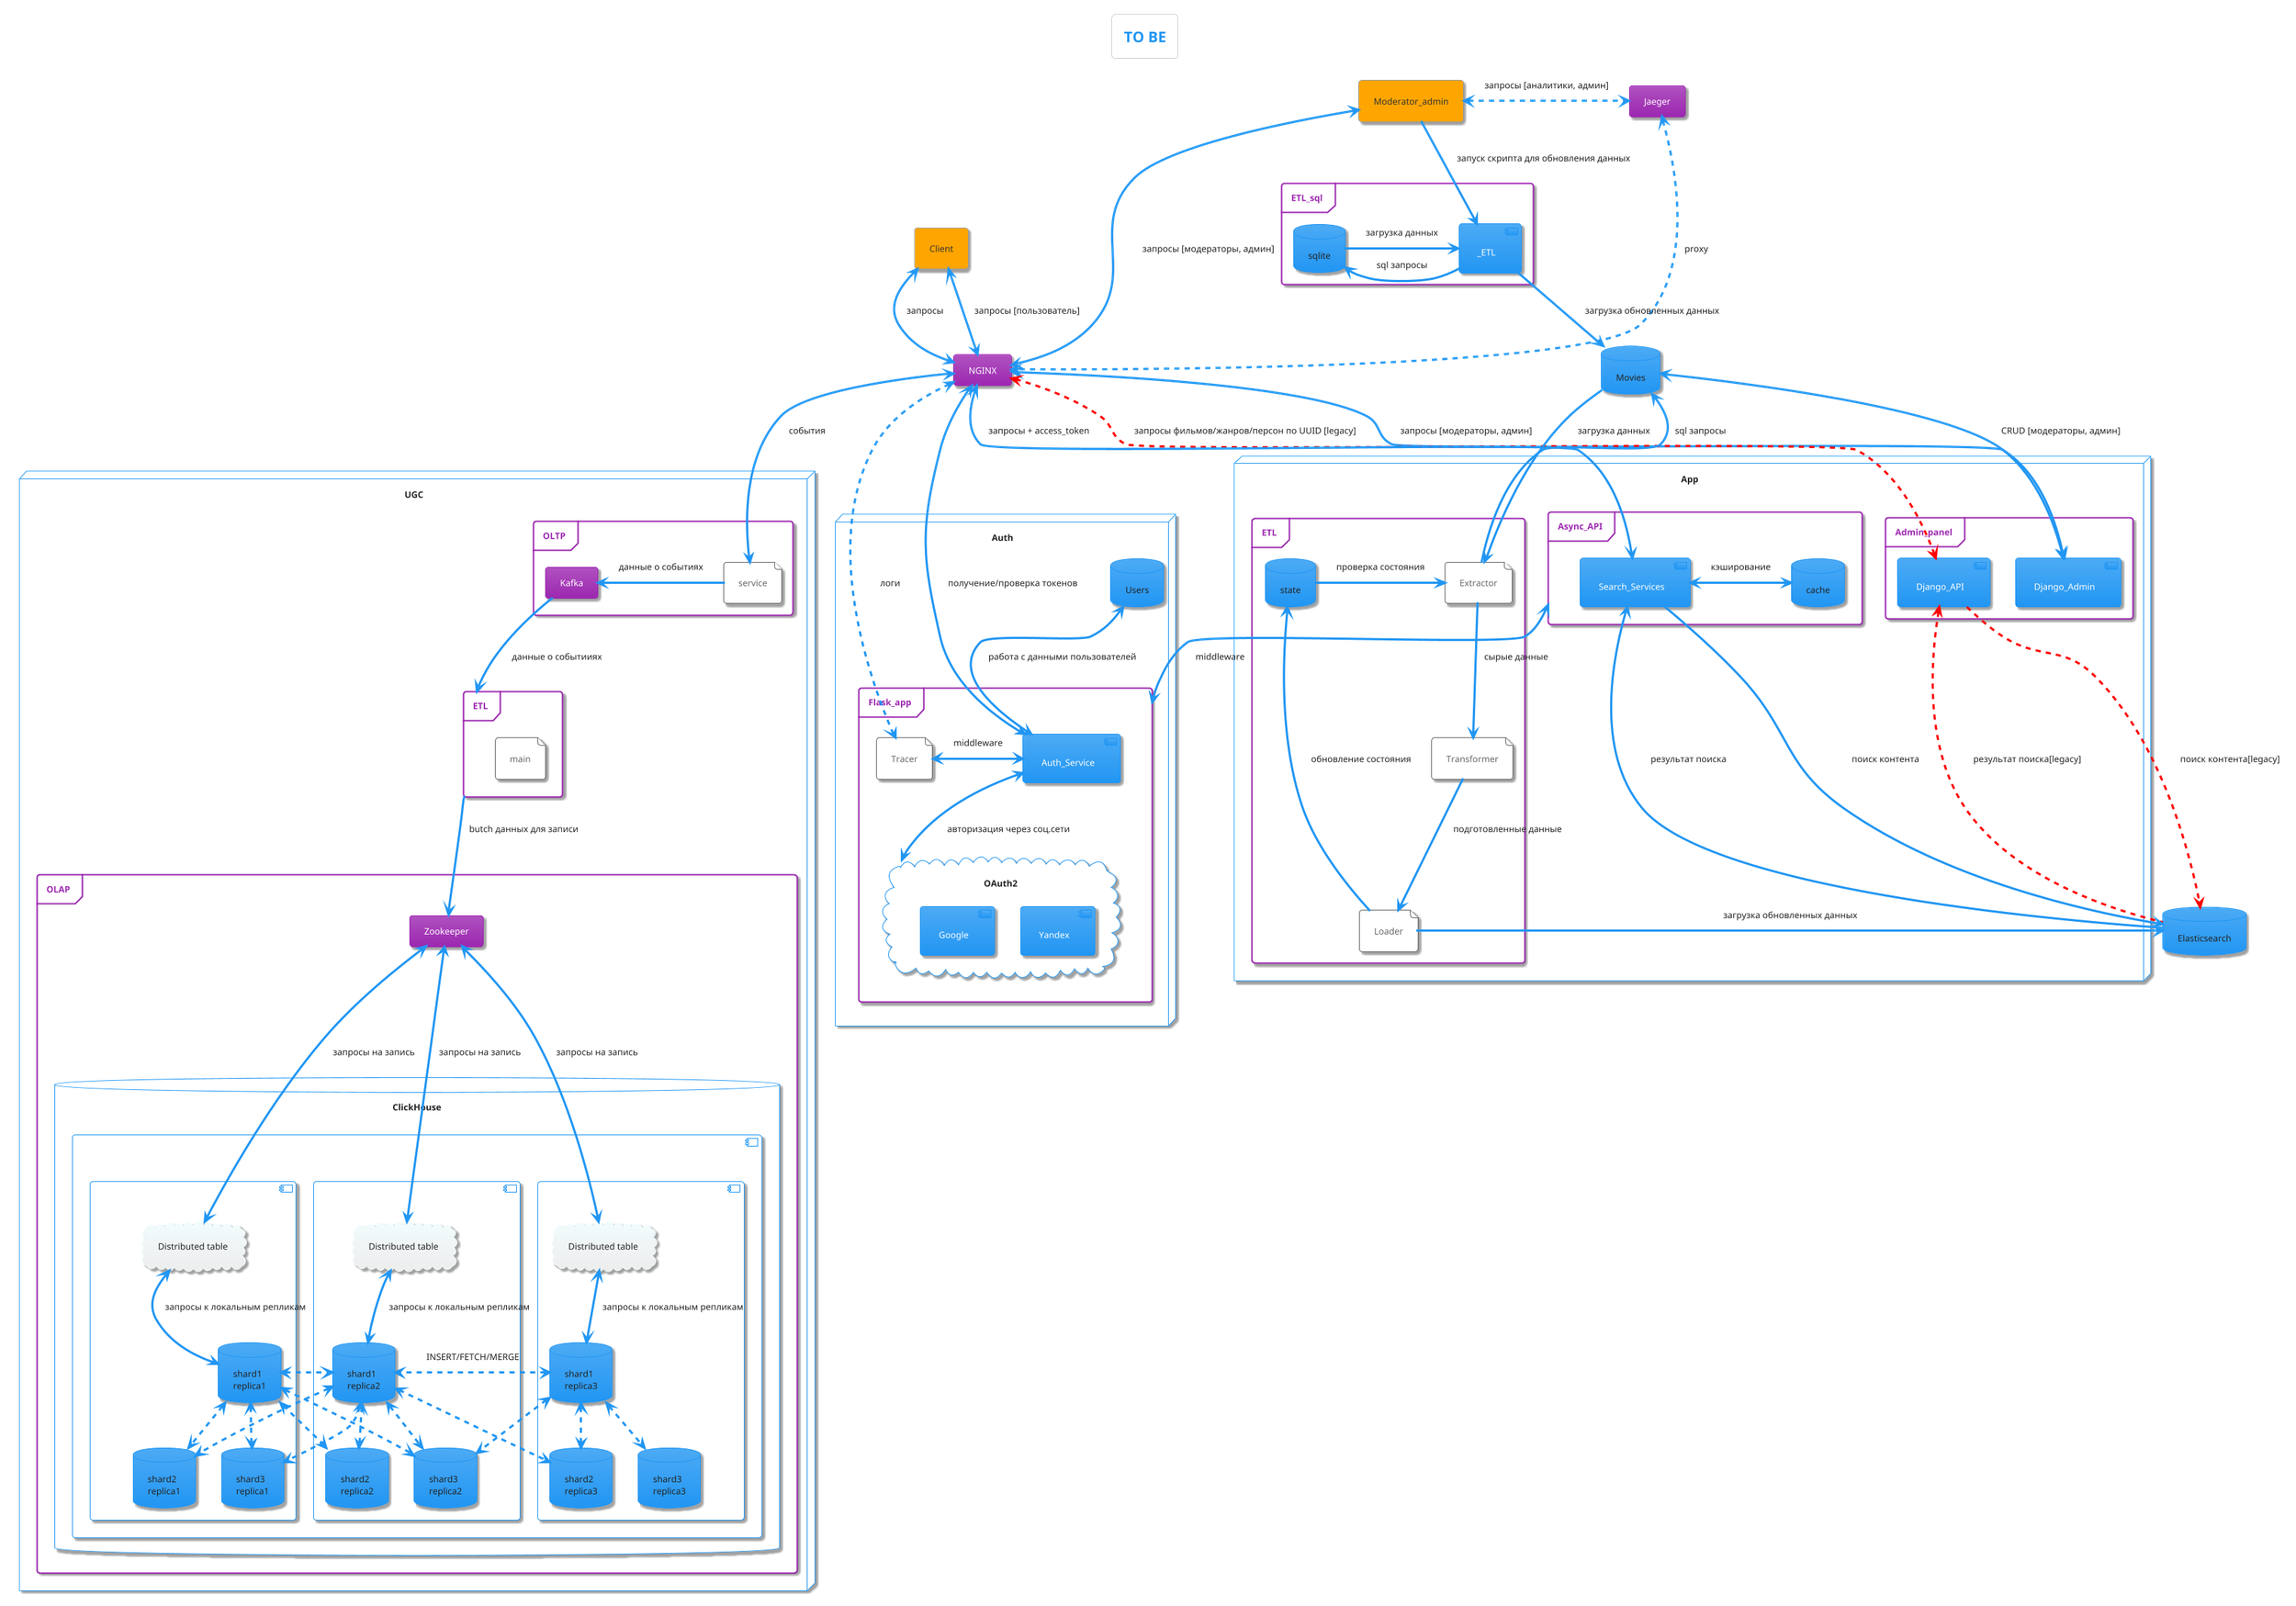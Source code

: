 @startuml to_be
!theme materia
skinparam componentStyle uml2

title TO BE

agent Client
card NGINX

' связи Client/Moderator
Client <-> NGINX: запросы

node UGC {
    frame OLTP {
        file service
        card Kafka

        service -left-> Kafka: данные о событиях
    }

    frame ETL as ETL_Kafka_Zookeeper {
        file main
    }

    frame OLAP {
        card Zookeeper
        database ClickHouse{
            component "cluster 1"{
                component server_1 {
                    cloud "Distributed table" as Distributed1_1
                    database "shard1\nreplica1" as replica1_1
                    database "shard2\nreplica1" as replica1_2 
                    database "shard3\nreplica1" as replica1_3
                }
                component server_2 {
                    cloud "Distributed table" as Distributed1_2
                    database "shard1\nreplica2" as replica1_4
                    database "shard2\nreplica2" as replica1_5
                    database "shard3\nreplica2" as replica1_6
                }

                component server_3 {
                    cloud "Distributed table" as Distributed1_3
                    database "shard1\nreplica3" as replica1_7
                    database "shard2\nreplica3" as replica1_8
                    database "shard3\nreplica3" as replica1_9
                }

                '  связи cluster 1
                Distributed1_1 <--> replica1_1: запросы к локальным репликам
                replica1_1 <..> replica1_2
                replica1_1 <..> replica1_3
                replica1_1 <..> replica1_4
                replica1_1 <..> replica1_6
                replica1_1 <..> replica1_5
                Distributed1_2 <--> replica1_4: запросы к локальным репликам
                replica1_4 <..> replica1_5
                replica1_4 <..> replica1_6
                replica1_4 <..> replica1_2
                replica1_4 <..> replica1_3
                Distributed1_3 <--> replica1_7: запросы к локальным репликам
                replica1_7 <..> replica1_8
                replica1_7 <..> replica1_9
                replica1_7 <..> replica1_4: INSERT/FETCH/MERGE
                replica1_7 <..> replica1_6
                replica1_4 <..> replica1_8
            }

        '  связи Zookeeper - servers
        Zookeeper <--> Distributed1_1: запросы на запись
        Zookeeper <--> Distributed1_2: запросы на запись
        Zookeeper <--> Distributed1_3: запросы на запись
    }
}
}

NGINX <--> service: события
Kafka -down-> ETL_Kafka_Zookeeper: данные о событииях
ETL_Kafka_Zookeeper -down-> Zookeeper: butch данных для записи





agent Moderator_admin as Moderator
card Jaeger
database Movies
database Elasticsearch

frame ETL_sql{
    database sqlite
    component _ETL

    sqlite -> _ETL: загрузка данных
    sqlite <- _ETL: sql запросы
}

' связи Client/Moderator
Client <--> NGINX: запросы [пользователь]
Moderator <-> NGINX: запросы [модераторы, админ]
Moderator <.> Jaeger: запросы [аналитики, админ]
Moderator --> _ETL: запуск скрипта для обновления данных
Jaeger <..> NGINX: proxy

_ETL --> Movies: загрузка обновленных данных

node App {
    frame ETL {
        database state
        file Loader
        file Transformer
        file Extractor

        state -> Extractor: проверка состояния
        Loader --> state: обновление состояния
    }

    frame Admin_panel {
        component Django_Admin
        component Django_API
    }

    frame Async_API {
        database cache
        component Search_Services

        Search_Services <-> cache: кэширование
    }
}

node Auth {
    database Users
    frame Flask_app{
        component Auth_Service
        file Tracer
        cloud OAuth2 {
            component Yandex
            component Google
    }

Users <--> Auth_Service: работа с данными пользователей 
Auth_Service <--> OAuth2: авторизация через соц.сети
Tracer <-> Auth_Service: middleware
}
}

' связи Admin_panel
NGINX <--> Django_Admin: запросы [модераторы, админ]
NGINX <.[#red].> Django_API: запросы фильмов/жанров/персон по UUID [legacy]
Django_API .[#red].> Elasticsearch: поиск контента[legacy]
Django_API <.[#red]. Elasticsearch: результат поиска[legacy]
Movies <--> Django_Admin: CRUD [модераторы, админ]

' связи ETL
Movies -> Extractor: загрузка данных
Movies <- Extractor: sql запросы
Extractor --> Transformer: сырые данные
Transformer --> Loader: подготовленные данные
Loader -> Elasticsearch: загрузка обновленных данных

' связи Async_API
NGINX <-up-> Search_Services: запросы + access_token
Search_Services -> Elasticsearch: поиск контента
Search_Services <- Elasticsearch: результат поиска

' связи Auth
NGINX <-> Auth_Service: получение/проверка токенов
Async_API <--> Flask_app: middleware
NGINX <..> Tracer: логи

